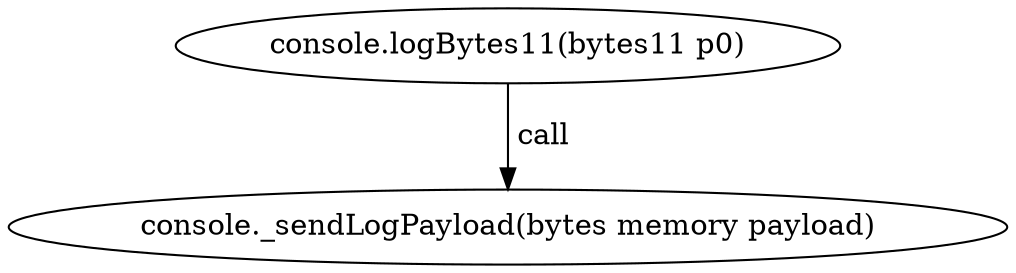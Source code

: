 digraph "" {
	graph [bb="0,0,413.08,124.8"];
	node [label="\N"];
	"console.logBytes11(bytes11 p0)"	 [height=0.5,
		pos="206.54,106.8",
		width=3.7634];
	"console._sendLogPayload(bytes memory payload)"	 [height=0.5,
		pos="206.54,18",
		width=5.7372];
	"console.logBytes11(bytes11 p0)" -> "console._sendLogPayload(bytes memory payload)" [key=call,
	label=" call",
	lp="218.39,62.4",
	pos="e,206.54,36.072 206.54,88.401 206.54,76.295 206.54,60.208 206.54,46.467"];
}
digraph "" {
	graph [bb="0,0,413.08,124.8"];
	node [label="\N"];
	"console.logBytes11(bytes11 p0)"	 [height=0.5,
		pos="206.54,106.8",
		width=3.7634];
	"console._sendLogPayload(bytes memory payload)"	 [height=0.5,
		pos="206.54,18",
		width=5.7372];
	"console.logBytes11(bytes11 p0)" -> "console._sendLogPayload(bytes memory payload)" [key=call,
	label=" call",
	lp="218.39,62.4",
	pos="e,206.54,36.072 206.54,88.401 206.54,76.295 206.54,60.208 206.54,46.467"];
}
